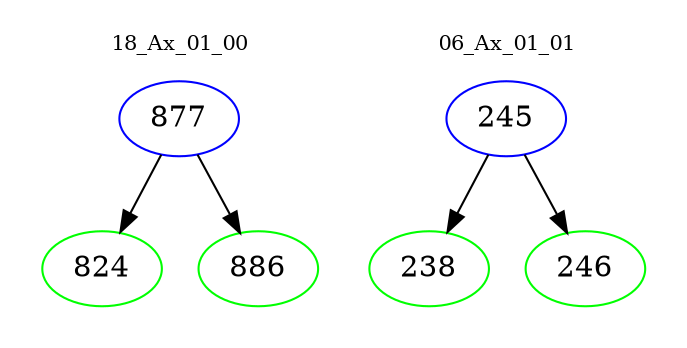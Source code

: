 digraph{
subgraph cluster_0 {
color = white
label = "18_Ax_01_00";
fontsize=10;
T0_877 [label="877", color="blue"]
T0_877 -> T0_824 [color="black"]
T0_824 [label="824", color="green"]
T0_877 -> T0_886 [color="black"]
T0_886 [label="886", color="green"]
}
subgraph cluster_1 {
color = white
label = "06_Ax_01_01";
fontsize=10;
T1_245 [label="245", color="blue"]
T1_245 -> T1_238 [color="black"]
T1_238 [label="238", color="green"]
T1_245 -> T1_246 [color="black"]
T1_246 [label="246", color="green"]
}
}
